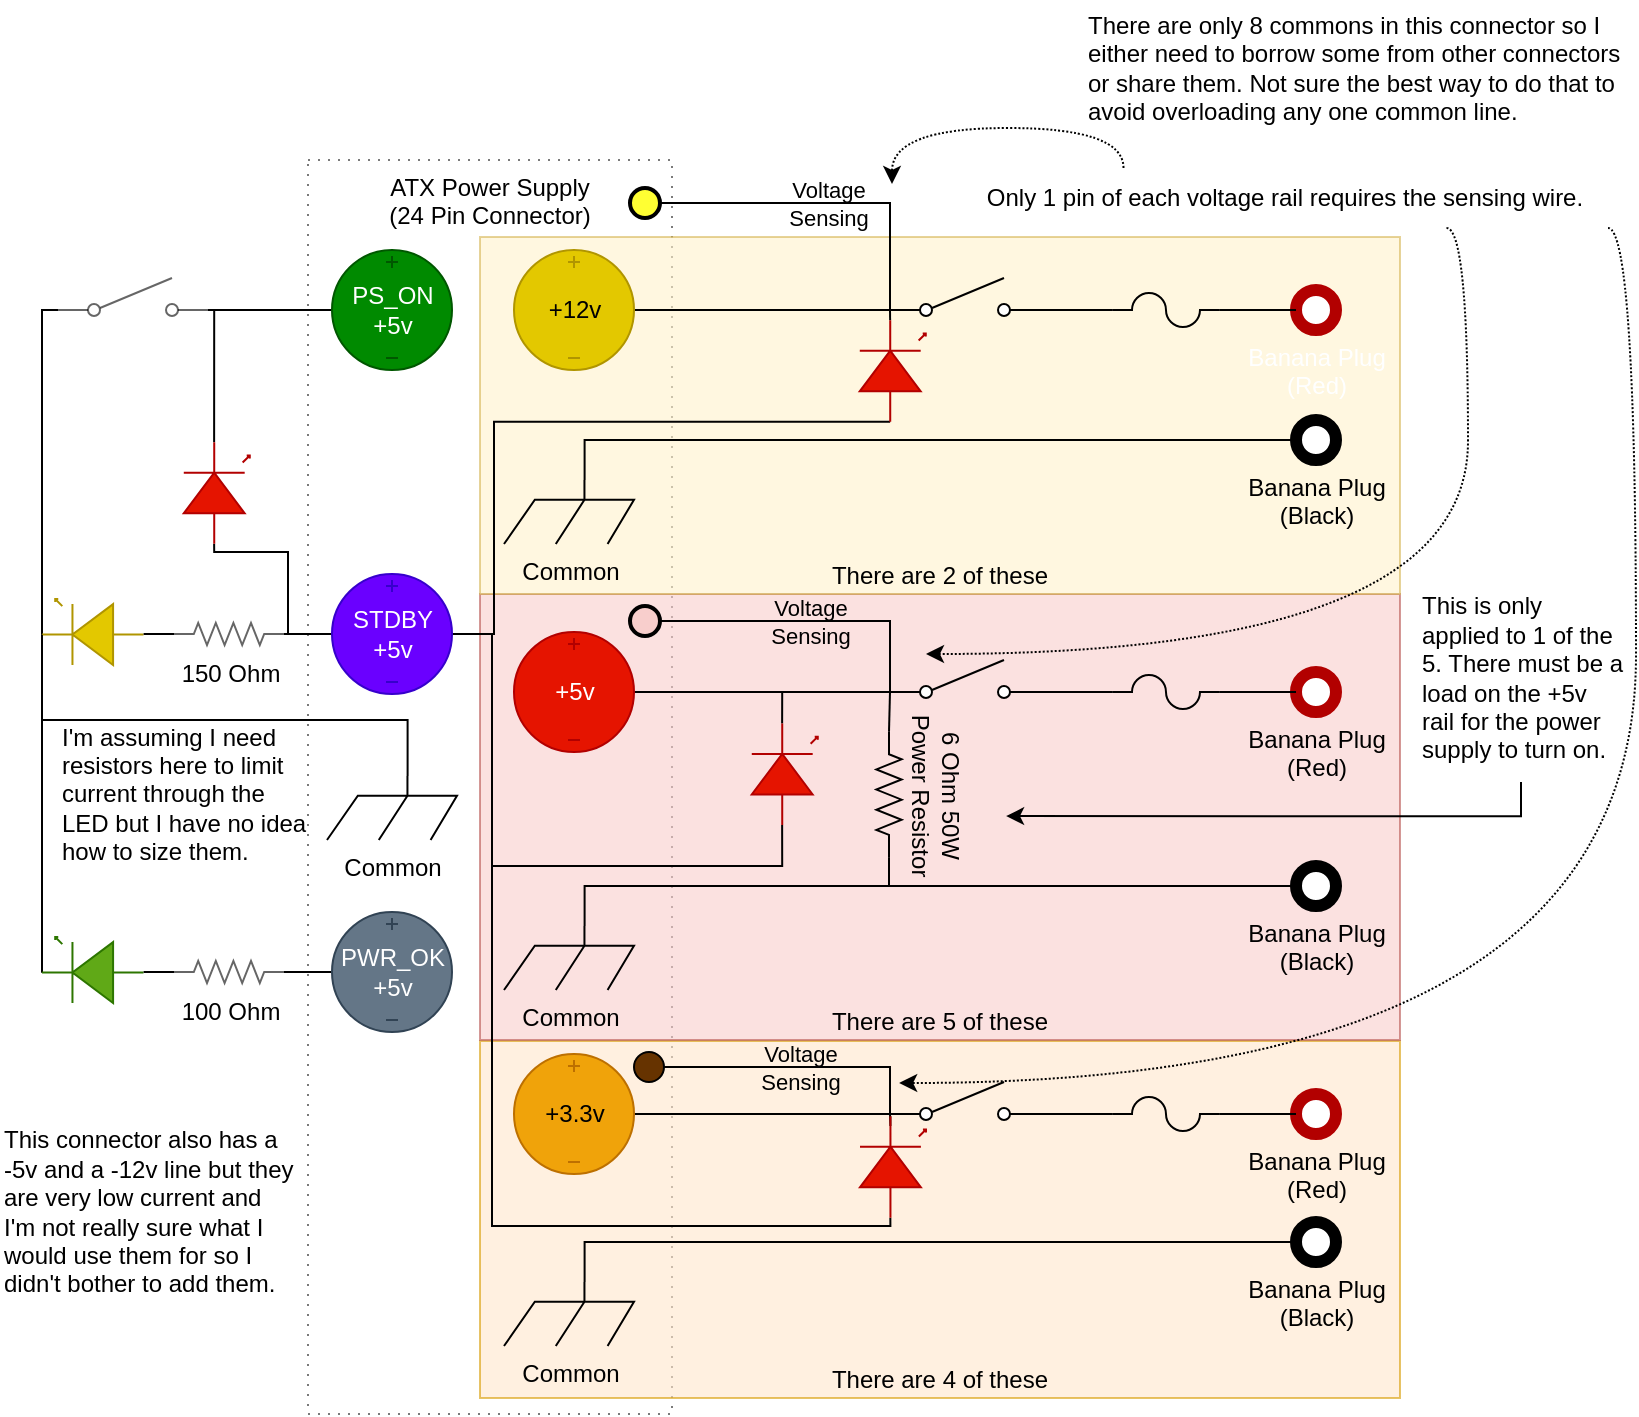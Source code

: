 <mxfile version="21.3.4" type="github" pages="2">
  <diagram id="V_NZQx3XgNNzlPygBvvb" name="24-Pin ATX Power Supply Connector">
    <mxGraphModel dx="1004" dy="541" grid="0" gridSize="10" guides="1" tooltips="1" connect="1" arrows="1" fold="1" page="1" pageScale="1" pageWidth="850" pageHeight="1100" math="0" shadow="0">
      <root>
        <mxCell id="0" />
        <mxCell id="1" parent="0" />
        <mxCell id="P7GR_X_JdeVPDQ13wfCv-3" value="ATX Power Supply&lt;br&gt;(24 Pin Connector)" style="rounded=0;whiteSpace=wrap;html=1;verticalAlign=top;strokeColor=#7A7A7A;dashed=1;dashPattern=1 4;" parent="1" vertex="1">
          <mxGeometry x="170" y="87" width="182" height="627" as="geometry" />
        </mxCell>
        <mxCell id="k66OsZlIIV2SWIVSaGHi-27" value="There are 4 of these" style="rounded=0;whiteSpace=wrap;html=1;opacity=60;fillColor=#ffe6cc;strokeColor=#d79b00;verticalAlign=bottom;" parent="1" vertex="1">
          <mxGeometry x="256" y="527.5" width="460" height="178.5" as="geometry" />
        </mxCell>
        <mxCell id="k66OsZlIIV2SWIVSaGHi-26" value="There are 5 of these" style="rounded=0;whiteSpace=wrap;html=1;opacity=60;fillColor=#f8cecc;strokeColor=#b85450;verticalAlign=bottom;" parent="1" vertex="1">
          <mxGeometry x="256" y="304" width="460" height="223" as="geometry" />
        </mxCell>
        <mxCell id="k66OsZlIIV2SWIVSaGHi-25" value="There are 2 of these" style="rounded=0;whiteSpace=wrap;html=1;fillColor=#fff2cc;strokeColor=#d6b656;opacity=60;verticalAlign=bottom;" parent="1" vertex="1">
          <mxGeometry x="256" y="125.5" width="460" height="178.5" as="geometry" />
        </mxCell>
        <mxCell id="P7GR_X_JdeVPDQ13wfCv-7" style="edgeStyle=orthogonalEdgeStyle;rounded=0;orthogonalLoop=1;jettySize=auto;html=1;entryX=0;entryY=0.84;entryDx=0;entryDy=0;entryPerimeter=0;endArrow=none;endFill=0;" parent="1" source="P7GR_X_JdeVPDQ13wfCv-14" target="P7GR_X_JdeVPDQ13wfCv-4" edge="1">
          <mxGeometry relative="1" as="geometry">
            <mxPoint x="333" y="161.989" as="sourcePoint" />
          </mxGeometry>
        </mxCell>
        <mxCell id="P7GR_X_JdeVPDQ13wfCv-13" style="edgeStyle=orthogonalEdgeStyle;rounded=0;orthogonalLoop=1;jettySize=auto;html=1;entryX=0;entryY=0.5;entryDx=0;entryDy=0;endArrow=none;endFill=0;exitX=0.62;exitY=0;exitDx=0;exitDy=0;exitPerimeter=0;" parent="1" source="P7GR_X_JdeVPDQ13wfCv-2" target="P7GR_X_JdeVPDQ13wfCv-12" edge="1">
          <mxGeometry relative="1" as="geometry" />
        </mxCell>
        <mxCell id="P7GR_X_JdeVPDQ13wfCv-2" value="Common" style="pointerEvents=1;verticalLabelPosition=bottom;shadow=0;dashed=0;align=center;html=1;verticalAlign=top;shape=mxgraph.electrical.miscellaneous.chassis;" parent="1" vertex="1">
          <mxGeometry x="268" y="247" width="65" height="32" as="geometry" />
        </mxCell>
        <mxCell id="P7GR_X_JdeVPDQ13wfCv-16" style="edgeStyle=orthogonalEdgeStyle;rounded=0;orthogonalLoop=1;jettySize=auto;html=1;exitX=1;exitY=0.84;exitDx=0;exitDy=0;exitPerimeter=0;entryX=0;entryY=0.5;entryDx=0;entryDy=0;entryPerimeter=0;endArrow=none;endFill=0;" parent="1" source="P7GR_X_JdeVPDQ13wfCv-4" target="P7GR_X_JdeVPDQ13wfCv-15" edge="1">
          <mxGeometry relative="1" as="geometry" />
        </mxCell>
        <mxCell id="P7GR_X_JdeVPDQ13wfCv-4" value="" style="pointerEvents=1;verticalLabelPosition=bottom;shadow=0;dashed=0;align=center;html=1;verticalAlign=top;shape=mxgraph.electrical.electro-mechanical.simple_switch;" parent="1" vertex="1">
          <mxGeometry x="461" y="146" width="75" height="19" as="geometry" />
        </mxCell>
        <mxCell id="P7GR_X_JdeVPDQ13wfCv-8" value="Banana Plug&lt;br&gt;(Red)" style="verticalLabelPosition=bottom;shadow=0;dashed=0;align=center;html=1;verticalAlign=top;strokeWidth=6;shape=ellipse;perimeter=ellipsePerimeter;fillColor=#FFFFFF;fontColor=#ffffff;strokeColor=#B20000;" parent="1" vertex="1">
          <mxGeometry x="664" y="152" width="20" height="20" as="geometry" />
        </mxCell>
        <mxCell id="P7GR_X_JdeVPDQ13wfCv-12" value="Banana Plug&lt;br&gt;(Black)" style="verticalLabelPosition=bottom;shadow=0;dashed=0;align=center;html=1;verticalAlign=top;strokeWidth=6;shape=ellipse;perimeter=ellipsePerimeter;" parent="1" vertex="1">
          <mxGeometry x="664" y="217" width="20" height="20" as="geometry" />
        </mxCell>
        <mxCell id="P7GR_X_JdeVPDQ13wfCv-14" value="+12v" style="pointerEvents=1;verticalLabelPosition=middle;shadow=0;dashed=0;align=center;html=1;verticalAlign=middle;shape=mxgraph.electrical.signal_sources.source;aspect=fixed;points=[[0.5,0,0],[1,0.5,0],[0.5,1,0],[0,0.5,0]];elSignalType=dc3;labelPosition=center;fillColor=#e3c800;fontColor=#000000;strokeColor=#B09500;" parent="1" vertex="1">
          <mxGeometry x="273" y="132" width="60" height="60" as="geometry" />
        </mxCell>
        <mxCell id="P7GR_X_JdeVPDQ13wfCv-17" style="edgeStyle=orthogonalEdgeStyle;rounded=0;orthogonalLoop=1;jettySize=auto;html=1;exitX=1;exitY=0.5;exitDx=0;exitDy=0;exitPerimeter=0;entryX=0;entryY=0.5;entryDx=0;entryDy=0;endArrow=none;endFill=0;" parent="1" source="P7GR_X_JdeVPDQ13wfCv-15" target="P7GR_X_JdeVPDQ13wfCv-8" edge="1">
          <mxGeometry relative="1" as="geometry" />
        </mxCell>
        <mxCell id="P7GR_X_JdeVPDQ13wfCv-15" value="" style="pointerEvents=1;verticalLabelPosition=bottom;shadow=0;dashed=0;align=center;html=1;verticalAlign=top;shape=mxgraph.electrical.miscellaneous.fuse_4;" parent="1" vertex="1">
          <mxGeometry x="572.43" y="153.5" width="53.13" height="17" as="geometry" />
        </mxCell>
        <mxCell id="k66OsZlIIV2SWIVSaGHi-1" style="edgeStyle=orthogonalEdgeStyle;rounded=0;orthogonalLoop=1;jettySize=auto;html=1;entryX=0;entryY=0.84;entryDx=0;entryDy=0;entryPerimeter=0;endArrow=none;endFill=0;" parent="1" source="k66OsZlIIV2SWIVSaGHi-5" target="k66OsZlIIV2SWIVSaGHi-3" edge="1">
          <mxGeometry relative="1" as="geometry">
            <mxPoint x="333" y="352.989" as="sourcePoint" />
          </mxGeometry>
        </mxCell>
        <mxCell id="k66OsZlIIV2SWIVSaGHi-2" style="edgeStyle=orthogonalEdgeStyle;rounded=0;orthogonalLoop=1;jettySize=auto;html=1;exitX=1;exitY=0.84;exitDx=0;exitDy=0;exitPerimeter=0;entryX=0;entryY=0.5;entryDx=0;entryDy=0;entryPerimeter=0;endArrow=none;endFill=0;" parent="1" source="k66OsZlIIV2SWIVSaGHi-3" target="k66OsZlIIV2SWIVSaGHi-7" edge="1">
          <mxGeometry relative="1" as="geometry" />
        </mxCell>
        <mxCell id="k66OsZlIIV2SWIVSaGHi-22" style="edgeStyle=orthogonalEdgeStyle;rounded=0;orthogonalLoop=1;jettySize=auto;html=1;exitX=0;exitY=0.84;exitDx=0;exitDy=0;exitPerimeter=0;entryX=0;entryY=0.5;entryDx=0;entryDy=0;entryPerimeter=0;endArrow=none;endFill=0;" parent="1" source="k66OsZlIIV2SWIVSaGHi-3" target="k66OsZlIIV2SWIVSaGHi-21" edge="1">
          <mxGeometry relative="1" as="geometry" />
        </mxCell>
        <mxCell id="k66OsZlIIV2SWIVSaGHi-3" value="" style="pointerEvents=1;verticalLabelPosition=bottom;shadow=0;dashed=0;align=center;html=1;verticalAlign=top;shape=mxgraph.electrical.electro-mechanical.simple_switch;" parent="1" vertex="1">
          <mxGeometry x="461" y="337" width="75" height="19" as="geometry" />
        </mxCell>
        <mxCell id="k66OsZlIIV2SWIVSaGHi-4" value="Banana Plug&lt;br&gt;(Red)" style="verticalLabelPosition=bottom;shadow=0;dashed=0;align=center;html=1;verticalAlign=top;strokeWidth=6;shape=ellipse;perimeter=ellipsePerimeter;fillColor=#FFFFFF;strokeColor=#B20000;" parent="1" vertex="1">
          <mxGeometry x="664" y="343" width="20" height="20" as="geometry" />
        </mxCell>
        <mxCell id="k66OsZlIIV2SWIVSaGHi-5" value="+5v" style="pointerEvents=1;verticalLabelPosition=middle;shadow=0;dashed=0;align=center;html=1;verticalAlign=middle;shape=mxgraph.electrical.signal_sources.source;aspect=fixed;points=[[0.5,0,0],[1,0.5,0],[0.5,1,0],[0,0.5,0]];elSignalType=dc3;labelPosition=center;fillColor=#e51400;fontColor=#ffffff;strokeColor=#B20000;" parent="1" vertex="1">
          <mxGeometry x="273" y="323" width="60" height="60" as="geometry" />
        </mxCell>
        <mxCell id="k66OsZlIIV2SWIVSaGHi-6" style="edgeStyle=orthogonalEdgeStyle;rounded=0;orthogonalLoop=1;jettySize=auto;html=1;exitX=1;exitY=0.5;exitDx=0;exitDy=0;exitPerimeter=0;entryX=0;entryY=0.5;entryDx=0;entryDy=0;endArrow=none;endFill=0;" parent="1" source="k66OsZlIIV2SWIVSaGHi-7" target="k66OsZlIIV2SWIVSaGHi-4" edge="1">
          <mxGeometry relative="1" as="geometry" />
        </mxCell>
        <mxCell id="k66OsZlIIV2SWIVSaGHi-7" value="" style="pointerEvents=1;verticalLabelPosition=bottom;shadow=0;dashed=0;align=center;html=1;verticalAlign=top;shape=mxgraph.electrical.miscellaneous.fuse_4;" parent="1" vertex="1">
          <mxGeometry x="572.43" y="344.5" width="53.13" height="17" as="geometry" />
        </mxCell>
        <mxCell id="k66OsZlIIV2SWIVSaGHi-23" style="edgeStyle=orthogonalEdgeStyle;rounded=0;orthogonalLoop=1;jettySize=auto;html=1;exitX=0.62;exitY=0;exitDx=0;exitDy=0;exitPerimeter=0;entryX=1;entryY=0.5;entryDx=0;entryDy=0;entryPerimeter=0;endArrow=none;endFill=0;" parent="1" source="k66OsZlIIV2SWIVSaGHi-9" target="k66OsZlIIV2SWIVSaGHi-21" edge="1">
          <mxGeometry relative="1" as="geometry">
            <Array as="points">
              <mxPoint x="308" y="450" />
              <mxPoint x="461" y="450" />
            </Array>
          </mxGeometry>
        </mxCell>
        <mxCell id="k66OsZlIIV2SWIVSaGHi-9" value="Common" style="pointerEvents=1;verticalLabelPosition=bottom;shadow=0;dashed=0;align=center;html=1;verticalAlign=top;shape=mxgraph.electrical.miscellaneous.chassis;" parent="1" vertex="1">
          <mxGeometry x="268" y="470" width="65" height="32" as="geometry" />
        </mxCell>
        <mxCell id="k66OsZlIIV2SWIVSaGHi-10" value="Banana Plug&lt;br&gt;(Black)" style="verticalLabelPosition=bottom;shadow=0;dashed=0;align=center;html=1;verticalAlign=top;strokeWidth=6;shape=ellipse;perimeter=ellipsePerimeter;" parent="1" vertex="1">
          <mxGeometry x="664" y="440" width="20" height="20" as="geometry" />
        </mxCell>
        <mxCell id="k66OsZlIIV2SWIVSaGHi-11" style="edgeStyle=orthogonalEdgeStyle;rounded=0;orthogonalLoop=1;jettySize=auto;html=1;entryX=0;entryY=0.84;entryDx=0;entryDy=0;entryPerimeter=0;endArrow=none;endFill=0;" parent="1" source="k66OsZlIIV2SWIVSaGHi-15" target="k66OsZlIIV2SWIVSaGHi-13" edge="1">
          <mxGeometry relative="1" as="geometry">
            <mxPoint x="333" y="563.989" as="sourcePoint" />
          </mxGeometry>
        </mxCell>
        <mxCell id="k66OsZlIIV2SWIVSaGHi-12" style="edgeStyle=orthogonalEdgeStyle;rounded=0;orthogonalLoop=1;jettySize=auto;html=1;exitX=1;exitY=0.84;exitDx=0;exitDy=0;exitPerimeter=0;entryX=0;entryY=0.5;entryDx=0;entryDy=0;entryPerimeter=0;endArrow=none;endFill=0;" parent="1" source="k66OsZlIIV2SWIVSaGHi-13" target="k66OsZlIIV2SWIVSaGHi-17" edge="1">
          <mxGeometry relative="1" as="geometry" />
        </mxCell>
        <mxCell id="k66OsZlIIV2SWIVSaGHi-13" value="" style="pointerEvents=1;verticalLabelPosition=bottom;shadow=0;dashed=0;align=center;html=1;verticalAlign=top;shape=mxgraph.electrical.electro-mechanical.simple_switch;" parent="1" vertex="1">
          <mxGeometry x="461" y="548" width="75" height="19" as="geometry" />
        </mxCell>
        <mxCell id="k66OsZlIIV2SWIVSaGHi-14" value="Banana Plug&lt;br&gt;(Red)" style="verticalLabelPosition=bottom;shadow=0;dashed=0;align=center;html=1;verticalAlign=top;strokeWidth=6;shape=ellipse;perimeter=ellipsePerimeter;fillColor=#FFFFFF;strokeColor=#B20000;" parent="1" vertex="1">
          <mxGeometry x="664" y="554" width="20" height="20" as="geometry" />
        </mxCell>
        <mxCell id="k66OsZlIIV2SWIVSaGHi-15" value="+3.3v" style="pointerEvents=1;verticalLabelPosition=middle;shadow=0;dashed=0;align=center;html=1;verticalAlign=middle;shape=mxgraph.electrical.signal_sources.source;aspect=fixed;points=[[0.5,0,0],[1,0.5,0],[0.5,1,0],[0,0.5,0]];elSignalType=dc3;labelPosition=center;fillColor=#f0a30a;fontColor=#000000;strokeColor=#BD7000;" parent="1" vertex="1">
          <mxGeometry x="273" y="534" width="60" height="60" as="geometry" />
        </mxCell>
        <mxCell id="k66OsZlIIV2SWIVSaGHi-16" style="edgeStyle=orthogonalEdgeStyle;rounded=0;orthogonalLoop=1;jettySize=auto;html=1;exitX=1;exitY=0.5;exitDx=0;exitDy=0;exitPerimeter=0;entryX=0;entryY=0.5;entryDx=0;entryDy=0;endArrow=none;endFill=0;" parent="1" source="k66OsZlIIV2SWIVSaGHi-17" target="k66OsZlIIV2SWIVSaGHi-14" edge="1">
          <mxGeometry relative="1" as="geometry" />
        </mxCell>
        <mxCell id="k66OsZlIIV2SWIVSaGHi-17" value="" style="pointerEvents=1;verticalLabelPosition=bottom;shadow=0;dashed=0;align=center;html=1;verticalAlign=top;shape=mxgraph.electrical.miscellaneous.fuse_4;" parent="1" vertex="1">
          <mxGeometry x="572.43" y="555.5" width="53.13" height="17" as="geometry" />
        </mxCell>
        <mxCell id="k66OsZlIIV2SWIVSaGHi-18" style="edgeStyle=orthogonalEdgeStyle;rounded=0;orthogonalLoop=1;jettySize=auto;html=1;entryX=0;entryY=0.5;entryDx=0;entryDy=0;endArrow=none;endFill=0;exitX=0.62;exitY=0;exitDx=0;exitDy=0;exitPerimeter=0;" parent="1" source="k66OsZlIIV2SWIVSaGHi-19" target="k66OsZlIIV2SWIVSaGHi-20" edge="1">
          <mxGeometry relative="1" as="geometry" />
        </mxCell>
        <mxCell id="k66OsZlIIV2SWIVSaGHi-19" value="Common" style="pointerEvents=1;verticalLabelPosition=bottom;shadow=0;dashed=0;align=center;html=1;verticalAlign=top;shape=mxgraph.electrical.miscellaneous.chassis;" parent="1" vertex="1">
          <mxGeometry x="268" y="648" width="65" height="32" as="geometry" />
        </mxCell>
        <mxCell id="k66OsZlIIV2SWIVSaGHi-20" value="Banana Plug&lt;br&gt;(Black)" style="verticalLabelPosition=bottom;shadow=0;dashed=0;align=center;html=1;verticalAlign=top;strokeWidth=6;shape=ellipse;perimeter=ellipsePerimeter;" parent="1" vertex="1">
          <mxGeometry x="664" y="618" width="20" height="20" as="geometry" />
        </mxCell>
        <mxCell id="k66OsZlIIV2SWIVSaGHi-24" style="edgeStyle=orthogonalEdgeStyle;rounded=0;orthogonalLoop=1;jettySize=auto;html=1;exitX=1;exitY=0.5;exitDx=0;exitDy=0;exitPerimeter=0;entryX=0;entryY=0.5;entryDx=0;entryDy=0;endArrow=none;endFill=0;" parent="1" source="k66OsZlIIV2SWIVSaGHi-21" target="k66OsZlIIV2SWIVSaGHi-10" edge="1">
          <mxGeometry relative="1" as="geometry">
            <Array as="points">
              <mxPoint x="461" y="450" />
            </Array>
          </mxGeometry>
        </mxCell>
        <mxCell id="k66OsZlIIV2SWIVSaGHi-21" value="6 Ohm 50W&lt;br&gt;Power Resistor" style="pointerEvents=1;verticalLabelPosition=top;shadow=0;dashed=0;align=center;html=1;verticalAlign=bottom;shape=mxgraph.electrical.resistors.resistor_2;rotation=90;horizontal=1;labelPosition=center;" parent="1" vertex="1">
          <mxGeometry x="429" y="398" width="63" height="12.6" as="geometry" />
        </mxCell>
        <mxCell id="k66OsZlIIV2SWIVSaGHi-31" style="edgeStyle=orthogonalEdgeStyle;rounded=0;orthogonalLoop=1;jettySize=auto;html=1;entryX=1;entryY=0.84;entryDx=0;entryDy=0;entryPerimeter=0;endArrow=none;endFill=0;" parent="1" source="k66OsZlIIV2SWIVSaGHi-28" target="k66OsZlIIV2SWIVSaGHi-30" edge="1">
          <mxGeometry relative="1" as="geometry" />
        </mxCell>
        <mxCell id="k66OsZlIIV2SWIVSaGHi-28" value="PS_ON&lt;br&gt;+5v" style="pointerEvents=1;verticalLabelPosition=middle;shadow=0;dashed=0;align=center;html=1;verticalAlign=middle;shape=mxgraph.electrical.signal_sources.source;aspect=fixed;points=[[0.5,0,0],[1,0.5,0],[0.5,1,0],[0,0.5,0]];elSignalType=dc3;fillColor=#008a00;strokeColor=#005700;labelPosition=center;fontColor=#ffffff;" parent="1" vertex="1">
          <mxGeometry x="182" y="132" width="60" height="60" as="geometry" />
        </mxCell>
        <mxCell id="k66OsZlIIV2SWIVSaGHi-32" style="edgeStyle=orthogonalEdgeStyle;rounded=0;orthogonalLoop=1;jettySize=auto;html=1;exitX=0;exitY=0.84;exitDx=0;exitDy=0;exitPerimeter=0;entryX=1;entryY=0.54;entryDx=0;entryDy=0;entryPerimeter=0;endArrow=none;endFill=0;" parent="1" source="k66OsZlIIV2SWIVSaGHi-30" target="k66OsZlIIV2SWIVSaGHi-33" edge="1">
          <mxGeometry relative="1" as="geometry">
            <Array as="points">
              <mxPoint x="37" y="162" />
            </Array>
            <mxPoint x="219.8" y="221" as="targetPoint" />
          </mxGeometry>
        </mxCell>
        <mxCell id="k66OsZlIIV2SWIVSaGHi-30" value="" style="pointerEvents=1;verticalLabelPosition=bottom;shadow=0;dashed=0;align=center;html=1;verticalAlign=top;shape=mxgraph.electrical.electro-mechanical.simple_switch;opacity=60;" parent="1" vertex="1">
          <mxGeometry x="45" y="146" width="75" height="19" as="geometry" />
        </mxCell>
        <mxCell id="k66OsZlIIV2SWIVSaGHi-39" style="edgeStyle=orthogonalEdgeStyle;rounded=0;orthogonalLoop=1;jettySize=auto;html=1;exitX=1;exitY=0.54;exitDx=0;exitDy=0;exitPerimeter=0;entryX=0.62;entryY=0;entryDx=0;entryDy=0;entryPerimeter=0;endArrow=none;endFill=0;" parent="1" source="k66OsZlIIV2SWIVSaGHi-33" target="k66OsZlIIV2SWIVSaGHi-38" edge="1">
          <mxGeometry relative="1" as="geometry">
            <Array as="points">
              <mxPoint x="37" y="367" />
              <mxPoint x="220" y="367" />
            </Array>
          </mxGeometry>
        </mxCell>
        <mxCell id="k66OsZlIIV2SWIVSaGHi-33" value="" style="verticalLabelPosition=bottom;shadow=0;dashed=0;align=center;html=1;verticalAlign=top;shape=mxgraph.electrical.opto_electronics.led_1;pointerEvents=1;rotation=-180;flipV=1;fillColor=#e3c800;strokeColor=#B09500;fontColor=#000000;" parent="1" vertex="1">
          <mxGeometry x="37" y="306.5" width="50.77" height="33" as="geometry" />
        </mxCell>
        <mxCell id="k66OsZlIIV2SWIVSaGHi-36" style="edgeStyle=orthogonalEdgeStyle;rounded=0;orthogonalLoop=1;jettySize=auto;html=1;exitX=0;exitY=0.5;exitDx=0;exitDy=0;exitPerimeter=0;entryX=1;entryY=0.5;entryDx=0;entryDy=0;entryPerimeter=0;endArrow=none;endFill=0;" parent="1" source="k66OsZlIIV2SWIVSaGHi-34" target="k66OsZlIIV2SWIVSaGHi-35" edge="1">
          <mxGeometry relative="1" as="geometry" />
        </mxCell>
        <mxCell id="xxAhmFqmx9prWncgd_RI-1" style="edgeStyle=orthogonalEdgeStyle;rounded=0;orthogonalLoop=1;jettySize=auto;html=1;exitX=0;exitY=0.5;exitDx=0;exitDy=0;exitPerimeter=0;entryX=0;entryY=0.54;entryDx=0;entryDy=0;entryPerimeter=0;jumpStyle=arc;endArrow=none;endFill=0;" edge="1" parent="1" source="k66OsZlIIV2SWIVSaGHi-34" target="xxAhmFqmx9prWncgd_RI-2">
          <mxGeometry relative="1" as="geometry">
            <Array as="points">
              <mxPoint x="160" y="324" />
              <mxPoint x="160" y="283" />
            </Array>
          </mxGeometry>
        </mxCell>
        <mxCell id="xxAhmFqmx9prWncgd_RI-6" style="edgeStyle=orthogonalEdgeStyle;rounded=0;orthogonalLoop=1;jettySize=auto;html=1;exitX=1;exitY=0.5;exitDx=0;exitDy=0;exitPerimeter=0;entryX=0;entryY=0.54;entryDx=0;entryDy=0;entryPerimeter=0;endArrow=none;endFill=0;jumpStyle=arc;" edge="1" parent="1" source="k66OsZlIIV2SWIVSaGHi-34" target="xxAhmFqmx9prWncgd_RI-5">
          <mxGeometry relative="1" as="geometry">
            <Array as="points">
              <mxPoint x="263" y="324" />
              <mxPoint x="263" y="218" />
            </Array>
          </mxGeometry>
        </mxCell>
        <mxCell id="xxAhmFqmx9prWncgd_RI-9" style="edgeStyle=orthogonalEdgeStyle;rounded=0;orthogonalLoop=1;jettySize=auto;html=1;exitX=1;exitY=0.5;exitDx=0;exitDy=0;exitPerimeter=0;entryX=0;entryY=0.54;entryDx=0;entryDy=0;entryPerimeter=0;endArrow=none;endFill=0;" edge="1" parent="1" source="k66OsZlIIV2SWIVSaGHi-34" target="xxAhmFqmx9prWncgd_RI-8">
          <mxGeometry relative="1" as="geometry">
            <Array as="points">
              <mxPoint x="262" y="324" />
              <mxPoint x="262" y="440" />
              <mxPoint x="407" y="440" />
            </Array>
          </mxGeometry>
        </mxCell>
        <mxCell id="xxAhmFqmx9prWncgd_RI-12" style="edgeStyle=orthogonalEdgeStyle;rounded=0;orthogonalLoop=1;jettySize=auto;html=1;exitX=1;exitY=0.5;exitDx=0;exitDy=0;exitPerimeter=0;entryX=0;entryY=0.54;entryDx=0;entryDy=0;entryPerimeter=0;endArrow=none;endFill=0;" edge="1" parent="1" source="k66OsZlIIV2SWIVSaGHi-34" target="xxAhmFqmx9prWncgd_RI-11">
          <mxGeometry relative="1" as="geometry">
            <Array as="points">
              <mxPoint x="262" y="324" />
              <mxPoint x="262" y="620" />
            </Array>
          </mxGeometry>
        </mxCell>
        <mxCell id="k66OsZlIIV2SWIVSaGHi-34" value="STDBY&lt;br&gt;+5v" style="pointerEvents=1;verticalLabelPosition=middle;shadow=0;dashed=0;align=center;html=1;verticalAlign=middle;shape=mxgraph.electrical.signal_sources.source;aspect=fixed;points=[[0.5,0,0],[1,0.5,0],[0.5,1,0],[0,0.5,0]];elSignalType=dc3;fillColor=#6a00ff;strokeColor=#3700CC;labelPosition=center;fontColor=#ffffff;" parent="1" vertex="1">
          <mxGeometry x="182" y="294" width="60" height="60" as="geometry" />
        </mxCell>
        <mxCell id="k66OsZlIIV2SWIVSaGHi-37" style="edgeStyle=orthogonalEdgeStyle;rounded=0;orthogonalLoop=1;jettySize=auto;html=1;exitX=0;exitY=0.5;exitDx=0;exitDy=0;exitPerimeter=0;entryX=0;entryY=0.54;entryDx=0;entryDy=0;entryPerimeter=0;endArrow=none;endFill=0;" parent="1" source="k66OsZlIIV2SWIVSaGHi-35" target="k66OsZlIIV2SWIVSaGHi-33" edge="1">
          <mxGeometry relative="1" as="geometry" />
        </mxCell>
        <mxCell id="k66OsZlIIV2SWIVSaGHi-35" value="150 Ohm" style="pointerEvents=1;verticalLabelPosition=bottom;shadow=0;dashed=0;align=center;html=1;verticalAlign=top;shape=mxgraph.electrical.resistors.resistor_2;opacity=60;" parent="1" vertex="1">
          <mxGeometry x="103" y="318.5" width="55" height="11" as="geometry" />
        </mxCell>
        <mxCell id="k66OsZlIIV2SWIVSaGHi-38" value="Common" style="pointerEvents=1;verticalLabelPosition=bottom;shadow=0;dashed=0;align=center;html=1;verticalAlign=top;shape=mxgraph.electrical.miscellaneous.chassis;" parent="1" vertex="1">
          <mxGeometry x="179.5" y="395" width="65" height="32" as="geometry" />
        </mxCell>
        <mxCell id="xxAhmFqmx9prWncgd_RI-14" style="edgeStyle=orthogonalEdgeStyle;rounded=0;orthogonalLoop=1;jettySize=auto;html=1;exitX=1;exitY=0.54;exitDx=0;exitDy=0;exitPerimeter=0;entryX=1;entryY=0.54;entryDx=0;entryDy=0;entryPerimeter=0;endArrow=none;endFill=0;" edge="1" parent="1" source="k66OsZlIIV2SWIVSaGHi-42" target="k66OsZlIIV2SWIVSaGHi-33">
          <mxGeometry relative="1" as="geometry">
            <Array as="points">
              <mxPoint x="37" y="409" />
              <mxPoint x="37" y="409" />
            </Array>
          </mxGeometry>
        </mxCell>
        <mxCell id="k66OsZlIIV2SWIVSaGHi-42" value="" style="verticalLabelPosition=bottom;shadow=0;dashed=0;align=center;html=1;verticalAlign=top;shape=mxgraph.electrical.opto_electronics.led_1;pointerEvents=1;rotation=-180;flipV=1;fillColor=#60a917;strokeColor=#2D7600;fontColor=#ffffff;" parent="1" vertex="1">
          <mxGeometry x="37" y="475.5" width="50.77" height="33" as="geometry" />
        </mxCell>
        <mxCell id="k66OsZlIIV2SWIVSaGHi-43" style="edgeStyle=orthogonalEdgeStyle;rounded=0;orthogonalLoop=1;jettySize=auto;html=1;exitX=0;exitY=0.5;exitDx=0;exitDy=0;exitPerimeter=0;entryX=1;entryY=0.5;entryDx=0;entryDy=0;entryPerimeter=0;endArrow=none;endFill=0;" parent="1" source="k66OsZlIIV2SWIVSaGHi-44" target="k66OsZlIIV2SWIVSaGHi-46" edge="1">
          <mxGeometry relative="1" as="geometry" />
        </mxCell>
        <mxCell id="k66OsZlIIV2SWIVSaGHi-44" value="PWR_OK&lt;br&gt;+5v" style="pointerEvents=1;verticalLabelPosition=middle;shadow=0;dashed=0;align=center;html=1;verticalAlign=middle;shape=mxgraph.electrical.signal_sources.source;aspect=fixed;points=[[0.5,0,0],[1,0.5,0],[0.5,1,0],[0,0.5,0]];elSignalType=dc3;fillColor=#647687;strokeColor=#314354;labelPosition=center;fontColor=#ffffff;" parent="1" vertex="1">
          <mxGeometry x="182" y="463" width="60" height="60" as="geometry" />
        </mxCell>
        <mxCell id="k66OsZlIIV2SWIVSaGHi-45" style="edgeStyle=orthogonalEdgeStyle;rounded=0;orthogonalLoop=1;jettySize=auto;html=1;exitX=0;exitY=0.5;exitDx=0;exitDy=0;exitPerimeter=0;entryX=0;entryY=0.54;entryDx=0;entryDy=0;entryPerimeter=0;endArrow=none;endFill=0;" parent="1" source="k66OsZlIIV2SWIVSaGHi-46" target="k66OsZlIIV2SWIVSaGHi-42" edge="1">
          <mxGeometry relative="1" as="geometry" />
        </mxCell>
        <mxCell id="k66OsZlIIV2SWIVSaGHi-46" value="100 Ohm" style="pointerEvents=1;verticalLabelPosition=bottom;shadow=0;dashed=0;align=center;html=1;verticalAlign=top;shape=mxgraph.electrical.resistors.resistor_2;opacity=60;" parent="1" vertex="1">
          <mxGeometry x="103" y="487.5" width="55" height="11" as="geometry" />
        </mxCell>
        <mxCell id="k66OsZlIIV2SWIVSaGHi-49" style="edgeStyle=orthogonalEdgeStyle;rounded=0;orthogonalLoop=1;jettySize=auto;html=1;exitX=0.5;exitY=1;exitDx=0;exitDy=0;endArrow=classic;endFill=1;entryX=0.465;entryY=0.498;entryDx=0;entryDy=0;entryPerimeter=0;" parent="1" source="k66OsZlIIV2SWIVSaGHi-48" edge="1">
          <mxGeometry relative="1" as="geometry">
            <mxPoint x="737" y="406.5" as="sourcePoint" />
            <mxPoint x="519.05" y="415.054" as="targetPoint" />
            <Array as="points">
              <mxPoint x="777" y="415" />
            </Array>
          </mxGeometry>
        </mxCell>
        <mxCell id="k66OsZlIIV2SWIVSaGHi-48" value="This is only applied to 1 of the 5. There must be a load on the +5v rail for the power supply to turn on." style="text;html=1;strokeColor=none;fillColor=none;align=left;verticalAlign=middle;whiteSpace=wrap;rounded=0;opacity=60;" parent="1" vertex="1">
          <mxGeometry x="725" y="293" width="103" height="105" as="geometry" />
        </mxCell>
        <mxCell id="k66OsZlIIV2SWIVSaGHi-50" value="This connector also has a -5v and a -12v line but they are very low current and I&#39;m not really sure what I would use them for so I didn&#39;t bother to add them." style="text;html=1;strokeColor=none;fillColor=none;align=left;verticalAlign=middle;whiteSpace=wrap;rounded=0;opacity=60;" parent="1" vertex="1">
          <mxGeometry x="16" y="564" width="147" height="98" as="geometry" />
        </mxCell>
        <mxCell id="k66OsZlIIV2SWIVSaGHi-51" value="I&#39;m assuming I need resistors here to limit current through the LED but I have no idea how to size them." style="text;html=1;strokeColor=none;fillColor=none;align=left;verticalAlign=middle;whiteSpace=wrap;rounded=0;opacity=60;" parent="1" vertex="1">
          <mxGeometry x="45" y="355.3" width="127" height="98" as="geometry" />
        </mxCell>
        <mxCell id="lN61dy48kzs8QAgw9jtx-1" value="There are only 8 commons in this connector so I either need to borrow some from other connectors or share them. Not sure the best way to do that to avoid overloading any one common line." style="text;html=1;strokeColor=none;fillColor=none;align=left;verticalAlign=middle;whiteSpace=wrap;rounded=0;opacity=60;" parent="1" vertex="1">
          <mxGeometry x="558" y="7" width="270" height="68" as="geometry" />
        </mxCell>
        <mxCell id="lN61dy48kzs8QAgw9jtx-3" value="Voltage&lt;br&gt;Sensing" style="edgeStyle=orthogonalEdgeStyle;rounded=0;orthogonalLoop=1;jettySize=auto;html=1;exitX=1;exitY=0.5;exitDx=0;exitDy=0;entryX=0;entryY=0.84;entryDx=0;entryDy=0;entryPerimeter=0;endArrow=none;endFill=0;labelBackgroundColor=none;" parent="1" source="lN61dy48kzs8QAgw9jtx-2" target="P7GR_X_JdeVPDQ13wfCv-4" edge="1">
          <mxGeometry relative="1" as="geometry">
            <Array as="points">
              <mxPoint x="461" y="109" />
            </Array>
          </mxGeometry>
        </mxCell>
        <mxCell id="lN61dy48kzs8QAgw9jtx-2" value="" style="verticalLabelPosition=bottom;shadow=0;dashed=0;align=center;html=1;verticalAlign=top;strokeWidth=2;shape=ellipse;perimeter=ellipsePerimeter;fillColor=#FFFF33;strokeColor=#000000;" parent="1" vertex="1">
          <mxGeometry x="331" y="101" width="15" height="15" as="geometry" />
        </mxCell>
        <mxCell id="lN61dy48kzs8QAgw9jtx-5" value="Voltage&lt;br&gt;Sensing" style="edgeStyle=orthogonalEdgeStyle;rounded=0;orthogonalLoop=1;jettySize=auto;html=1;exitX=1;exitY=0.5;exitDx=0;exitDy=0;entryX=0;entryY=0.84;entryDx=0;entryDy=0;entryPerimeter=0;endArrow=none;endFill=0;labelBackgroundColor=none;" parent="1" source="lN61dy48kzs8QAgw9jtx-4" target="k66OsZlIIV2SWIVSaGHi-3" edge="1">
          <mxGeometry relative="1" as="geometry">
            <Array as="points">
              <mxPoint x="461" y="318" />
            </Array>
          </mxGeometry>
        </mxCell>
        <mxCell id="lN61dy48kzs8QAgw9jtx-4" value="" style="verticalLabelPosition=bottom;shadow=0;dashed=0;align=center;html=1;verticalAlign=top;strokeWidth=2;shape=ellipse;perimeter=ellipsePerimeter;fillColor=#F8CECC;" parent="1" vertex="1">
          <mxGeometry x="331" y="310" width="15" height="15" as="geometry" />
        </mxCell>
        <mxCell id="lN61dy48kzs8QAgw9jtx-7" value="Voltage&lt;br&gt;Sensing" style="edgeStyle=orthogonalEdgeStyle;rounded=0;orthogonalLoop=1;jettySize=auto;html=1;exitX=1;exitY=0.5;exitDx=0;exitDy=0;entryX=0;entryY=0.84;entryDx=0;entryDy=0;entryPerimeter=0;labelBackgroundColor=none;endArrow=none;endFill=0;" parent="1" source="lN61dy48kzs8QAgw9jtx-6" target="k66OsZlIIV2SWIVSaGHi-13" edge="1">
          <mxGeometry relative="1" as="geometry">
            <Array as="points">
              <mxPoint x="461" y="541" />
            </Array>
          </mxGeometry>
        </mxCell>
        <mxCell id="lN61dy48kzs8QAgw9jtx-6" value="" style="verticalLabelPosition=bottom;shadow=0;dashed=0;align=center;html=1;verticalAlign=top;strokeWidth=1;shape=ellipse;perimeter=ellipsePerimeter;fillColor=#663300;" parent="1" vertex="1">
          <mxGeometry x="333" y="533" width="15" height="15" as="geometry" />
        </mxCell>
        <mxCell id="lN61dy48kzs8QAgw9jtx-9" style="edgeStyle=orthogonalEdgeStyle;curved=1;rounded=0;orthogonalLoop=1;jettySize=auto;html=1;exitX=0.75;exitY=1;exitDx=0;exitDy=0;labelBackgroundColor=none;endArrow=classic;endFill=1;dashed=1;dashPattern=1 1;" parent="1" source="lN61dy48kzs8QAgw9jtx-8" edge="1">
          <mxGeometry relative="1" as="geometry">
            <mxPoint x="479" y="334" as="targetPoint" />
            <Array as="points">
              <mxPoint x="750" y="121" />
              <mxPoint x="750" y="334" />
            </Array>
          </mxGeometry>
        </mxCell>
        <mxCell id="lN61dy48kzs8QAgw9jtx-10" style="edgeStyle=orthogonalEdgeStyle;curved=1;rounded=0;orthogonalLoop=1;jettySize=auto;html=1;exitX=1;exitY=1;exitDx=0;exitDy=0;labelBackgroundColor=none;endArrow=classic;endFill=1;dashed=1;dashPattern=1 1;entryX=0.061;entryY=0.026;entryDx=0;entryDy=0;entryPerimeter=0;" parent="1" source="lN61dy48kzs8QAgw9jtx-8" edge="1" target="k66OsZlIIV2SWIVSaGHi-13">
          <mxGeometry relative="1" as="geometry">
            <mxPoint x="465" y="608" as="targetPoint" />
            <Array as="points">
              <mxPoint x="834" y="121" />
              <mxPoint x="834" y="549" />
            </Array>
          </mxGeometry>
        </mxCell>
        <mxCell id="lN61dy48kzs8QAgw9jtx-11" style="edgeStyle=orthogonalEdgeStyle;curved=1;rounded=0;orthogonalLoop=1;jettySize=auto;html=1;exitX=0.25;exitY=0;exitDx=0;exitDy=0;labelBackgroundColor=none;endArrow=classic;endFill=1;dashed=1;dashPattern=1 1;" parent="1" source="lN61dy48kzs8QAgw9jtx-8" edge="1">
          <mxGeometry relative="1" as="geometry">
            <mxPoint x="462" y="99" as="targetPoint" />
            <Array as="points">
              <mxPoint x="578" y="71" />
              <mxPoint x="462" y="71" />
            </Array>
          </mxGeometry>
        </mxCell>
        <mxCell id="lN61dy48kzs8QAgw9jtx-8" value="Only 1 pin of each voltage rail requires the sensing wire." style="text;html=1;strokeColor=none;fillColor=none;align=center;verticalAlign=middle;whiteSpace=wrap;rounded=0;" parent="1" vertex="1">
          <mxGeometry x="497" y="91" width="323" height="30" as="geometry" />
        </mxCell>
        <mxCell id="xxAhmFqmx9prWncgd_RI-4" style="edgeStyle=orthogonalEdgeStyle;rounded=0;orthogonalLoop=1;jettySize=auto;html=1;exitX=1;exitY=0.54;exitDx=0;exitDy=0;exitPerimeter=0;entryX=1;entryY=0.84;entryDx=0;entryDy=0;entryPerimeter=0;endArrow=none;endFill=0;jumpStyle=arc;" edge="1" parent="1" source="xxAhmFqmx9prWncgd_RI-2" target="k66OsZlIIV2SWIVSaGHi-30">
          <mxGeometry relative="1" as="geometry">
            <Array as="points">
              <mxPoint x="123" y="162" />
            </Array>
          </mxGeometry>
        </mxCell>
        <mxCell id="xxAhmFqmx9prWncgd_RI-2" value="" style="verticalLabelPosition=bottom;shadow=0;dashed=0;align=center;html=1;verticalAlign=top;shape=mxgraph.electrical.opto_electronics.led_1;pointerEvents=1;rotation=-90;flipV=1;fillColor=#e51400;strokeColor=#B20000;fontColor=#ffffff;" vertex="1" parent="1">
          <mxGeometry x="99" y="237" width="50.77" height="33" as="geometry" />
        </mxCell>
        <mxCell id="xxAhmFqmx9prWncgd_RI-7" style="edgeStyle=orthogonalEdgeStyle;rounded=0;orthogonalLoop=1;jettySize=auto;html=1;exitX=1;exitY=0.54;exitDx=0;exitDy=0;exitPerimeter=0;entryX=0;entryY=0.84;entryDx=0;entryDy=0;entryPerimeter=0;endArrow=none;endFill=0;" edge="1" parent="1" source="xxAhmFqmx9prWncgd_RI-5" target="P7GR_X_JdeVPDQ13wfCv-4">
          <mxGeometry relative="1" as="geometry">
            <mxPoint x="461.065" y="169.115" as="sourcePoint" />
            <Array as="points">
              <mxPoint x="461" y="168" />
            </Array>
          </mxGeometry>
        </mxCell>
        <mxCell id="xxAhmFqmx9prWncgd_RI-5" value="" style="verticalLabelPosition=bottom;shadow=0;dashed=0;align=center;html=1;verticalAlign=top;shape=mxgraph.electrical.opto_electronics.led_1;pointerEvents=1;rotation=-90;flipV=1;fillColor=#e51400;strokeColor=#B20000;fontColor=#ffffff;" vertex="1" parent="1">
          <mxGeometry x="437" y="176" width="50.77" height="33" as="geometry" />
        </mxCell>
        <mxCell id="xxAhmFqmx9prWncgd_RI-10" style="edgeStyle=orthogonalEdgeStyle;rounded=0;orthogonalLoop=1;jettySize=auto;html=1;exitX=1;exitY=0.54;exitDx=0;exitDy=0;exitPerimeter=0;entryX=0;entryY=0.84;entryDx=0;entryDy=0;entryPerimeter=0;endArrow=none;endFill=0;" edge="1" parent="1" source="xxAhmFqmx9prWncgd_RI-8" target="k66OsZlIIV2SWIVSaGHi-3">
          <mxGeometry relative="1" as="geometry">
            <Array as="points">
              <mxPoint x="407" y="353" />
            </Array>
          </mxGeometry>
        </mxCell>
        <mxCell id="xxAhmFqmx9prWncgd_RI-8" value="" style="verticalLabelPosition=bottom;shadow=0;dashed=0;align=center;html=1;verticalAlign=top;shape=mxgraph.electrical.opto_electronics.led_1;pointerEvents=1;rotation=-90;flipV=1;fillColor=#e51400;strokeColor=#B20000;fontColor=#ffffff;" vertex="1" parent="1">
          <mxGeometry x="383" y="377.6" width="50.77" height="33" as="geometry" />
        </mxCell>
        <mxCell id="xxAhmFqmx9prWncgd_RI-13" style="edgeStyle=orthogonalEdgeStyle;rounded=0;orthogonalLoop=1;jettySize=auto;html=1;exitX=1;exitY=0.54;exitDx=0;exitDy=0;exitPerimeter=0;entryX=0;entryY=0.84;entryDx=0;entryDy=0;entryPerimeter=0;endArrow=none;endFill=0;" edge="1" parent="1" source="xxAhmFqmx9prWncgd_RI-11" target="k66OsZlIIV2SWIVSaGHi-13">
          <mxGeometry relative="1" as="geometry">
            <Array as="points">
              <mxPoint x="461" y="570" />
            </Array>
          </mxGeometry>
        </mxCell>
        <mxCell id="xxAhmFqmx9prWncgd_RI-11" value="" style="verticalLabelPosition=bottom;shadow=0;dashed=0;align=center;html=1;verticalAlign=top;shape=mxgraph.electrical.opto_electronics.led_1;pointerEvents=1;rotation=-90;flipV=1;fillColor=#e51400;strokeColor=#B20000;fontColor=#ffffff;" vertex="1" parent="1">
          <mxGeometry x="437.11" y="574" width="50.77" height="33" as="geometry" />
        </mxCell>
      </root>
    </mxGraphModel>
  </diagram>
  <diagram id="kfwZ7o7NNAkc-sK2z9R0" name="Interface Panel">
    <mxGraphModel dx="1004" dy="541" grid="1" gridSize="10" guides="1" tooltips="1" connect="1" arrows="1" fold="1" page="1" pageScale="1" pageWidth="850" pageHeight="1100" math="0" shadow="0">
      <root>
        <mxCell id="0" />
        <mxCell id="1" parent="0" />
        <mxCell id="SY_YTzJxFHzbifOxEI-w-76" value="+3V3" style="rounded=0;whiteSpace=wrap;html=1;fillColor=#f0a30a;fontColor=#000000;strokeColor=none;verticalAlign=bottom;" vertex="1" parent="1">
          <mxGeometry x="230" y="190" width="160" height="200" as="geometry" />
        </mxCell>
        <mxCell id="SY_YTzJxFHzbifOxEI-w-53" value="+5V" style="rounded=0;whiteSpace=wrap;html=1;fillColor=#e51400;fontColor=#ffffff;strokeColor=none;verticalAlign=bottom;" vertex="1" parent="1">
          <mxGeometry x="390" y="190" width="240" height="200" as="geometry" />
        </mxCell>
        <mxCell id="SY_YTzJxFHzbifOxEI-w-17" value="+12V" style="rounded=0;whiteSpace=wrap;html=1;fillColor=#e3c800;fontColor=#000000;strokeColor=none;verticalAlign=bottom;" vertex="1" parent="1">
          <mxGeometry x="630" y="190" width="80" height="200" as="geometry" />
        </mxCell>
        <mxCell id="SY_YTzJxFHzbifOxEI-w-9" value="" style="group" vertex="1" connectable="0" parent="1">
          <mxGeometry x="640" y="200" width="60" height="79" as="geometry" />
        </mxCell>
        <mxCell id="8jd1xBrYRbO7BQ7Eu2_r-1" value="" style="verticalLabelPosition=bottom;shadow=0;dashed=0;align=center;html=1;verticalAlign=top;strokeWidth=6;shape=ellipse;perimeter=ellipsePerimeter;fillColor=#FFFFFF;strokeColor=#B20000;" vertex="1" parent="SY_YTzJxFHzbifOxEI-w-9">
          <mxGeometry y="30" width="20" height="20" as="geometry" />
        </mxCell>
        <mxCell id="SY_YTzJxFHzbifOxEI-w-1" value="" style="verticalLabelPosition=bottom;shadow=0;dashed=0;align=center;html=1;verticalAlign=top;strokeWidth=6;shape=ellipse;perimeter=ellipsePerimeter;" vertex="1" parent="SY_YTzJxFHzbifOxEI-w-9">
          <mxGeometry x="40" y="30" width="20" height="20" as="geometry" />
        </mxCell>
        <mxCell id="SY_YTzJxFHzbifOxEI-w-7" value="" style="group;verticalAlign=top;labelPosition=center;verticalLabelPosition=bottom;align=center;" vertex="1" connectable="0" parent="SY_YTzJxFHzbifOxEI-w-9">
          <mxGeometry x="15" width="30" height="30" as="geometry" />
        </mxCell>
        <mxCell id="SY_YTzJxFHzbifOxEI-w-4" value="" style="shape=lineEllipse;perimeter=ellipsePerimeter;whiteSpace=wrap;html=1;backgroundOutline=1;aspect=fixed;" vertex="1" parent="SY_YTzJxFHzbifOxEI-w-7">
          <mxGeometry width="30" height="30" as="geometry" />
        </mxCell>
        <mxCell id="SY_YTzJxFHzbifOxEI-w-6" value="" style="shape=waypoint;sketch=0;fillStyle=solid;size=6;pointerEvents=1;points=[];fillColor=#e51400;resizable=0;rotatable=0;perimeter=centerPerimeter;snapToPoint=1;fontColor=#ffffff;strokeColor=#B20000;" vertex="1" parent="SY_YTzJxFHzbifOxEI-w-7">
          <mxGeometry x="5" y="10" width="20" height="20" as="geometry" />
        </mxCell>
        <mxCell id="SY_YTzJxFHzbifOxEI-w-8" value="Fuse" style="ellipse;shape=doubleEllipse;whiteSpace=wrap;html=1;aspect=fixed;fontSize=8;fillColor=#000000;strokeColor=#FFFFFF;fontColor=#FFFFFF;" vertex="1" parent="SY_YTzJxFHzbifOxEI-w-9">
          <mxGeometry x="15" y="49" width="30" height="30" as="geometry" />
        </mxCell>
        <mxCell id="SY_YTzJxFHzbifOxEI-w-10" value="" style="group" vertex="1" connectable="0" parent="1">
          <mxGeometry x="640" y="290" width="60" height="79" as="geometry" />
        </mxCell>
        <mxCell id="SY_YTzJxFHzbifOxEI-w-11" value="" style="verticalLabelPosition=bottom;shadow=0;dashed=0;align=center;html=1;verticalAlign=top;strokeWidth=6;shape=ellipse;perimeter=ellipsePerimeter;fillColor=#FFFFFF;strokeColor=#B20000;" vertex="1" parent="SY_YTzJxFHzbifOxEI-w-10">
          <mxGeometry y="30" width="20" height="20" as="geometry" />
        </mxCell>
        <mxCell id="SY_YTzJxFHzbifOxEI-w-12" value="" style="verticalLabelPosition=bottom;shadow=0;dashed=0;align=center;html=1;verticalAlign=top;strokeWidth=6;shape=ellipse;perimeter=ellipsePerimeter;" vertex="1" parent="SY_YTzJxFHzbifOxEI-w-10">
          <mxGeometry x="40" y="30" width="20" height="20" as="geometry" />
        </mxCell>
        <mxCell id="SY_YTzJxFHzbifOxEI-w-13" value="" style="group;verticalAlign=top;labelPosition=center;verticalLabelPosition=bottom;align=center;" vertex="1" connectable="0" parent="SY_YTzJxFHzbifOxEI-w-10">
          <mxGeometry x="15" width="30" height="30" as="geometry" />
        </mxCell>
        <mxCell id="SY_YTzJxFHzbifOxEI-w-14" value="" style="shape=lineEllipse;perimeter=ellipsePerimeter;whiteSpace=wrap;html=1;backgroundOutline=1;aspect=fixed;" vertex="1" parent="SY_YTzJxFHzbifOxEI-w-13">
          <mxGeometry width="30" height="30" as="geometry" />
        </mxCell>
        <mxCell id="SY_YTzJxFHzbifOxEI-w-15" value="" style="shape=waypoint;sketch=0;fillStyle=solid;size=6;pointerEvents=1;points=[];fillColor=#e51400;resizable=0;rotatable=0;perimeter=centerPerimeter;snapToPoint=1;fontColor=#ffffff;strokeColor=#B20000;" vertex="1" parent="SY_YTzJxFHzbifOxEI-w-13">
          <mxGeometry x="5" y="10" width="20" height="20" as="geometry" />
        </mxCell>
        <mxCell id="SY_YTzJxFHzbifOxEI-w-16" value="Fuse" style="ellipse;shape=doubleEllipse;whiteSpace=wrap;html=1;aspect=fixed;fontSize=8;fillColor=#000000;strokeColor=#FFFFFF;fontColor=#FFFFFF;" vertex="1" parent="SY_YTzJxFHzbifOxEI-w-10">
          <mxGeometry x="15" y="49" width="30" height="30" as="geometry" />
        </mxCell>
        <mxCell id="SY_YTzJxFHzbifOxEI-w-18" value="" style="group" vertex="1" connectable="0" parent="1">
          <mxGeometry x="560" y="290" width="60" height="79" as="geometry" />
        </mxCell>
        <mxCell id="SY_YTzJxFHzbifOxEI-w-19" value="" style="verticalLabelPosition=bottom;shadow=0;dashed=0;align=center;html=1;verticalAlign=top;strokeWidth=6;shape=ellipse;perimeter=ellipsePerimeter;fillColor=#FFFFFF;strokeColor=#B20000;" vertex="1" parent="SY_YTzJxFHzbifOxEI-w-18">
          <mxGeometry y="30" width="20" height="20" as="geometry" />
        </mxCell>
        <mxCell id="SY_YTzJxFHzbifOxEI-w-20" value="" style="verticalLabelPosition=bottom;shadow=0;dashed=0;align=center;html=1;verticalAlign=top;strokeWidth=6;shape=ellipse;perimeter=ellipsePerimeter;" vertex="1" parent="SY_YTzJxFHzbifOxEI-w-18">
          <mxGeometry x="40" y="30" width="20" height="20" as="geometry" />
        </mxCell>
        <mxCell id="SY_YTzJxFHzbifOxEI-w-21" value="" style="group;verticalAlign=top;labelPosition=center;verticalLabelPosition=bottom;align=center;" vertex="1" connectable="0" parent="SY_YTzJxFHzbifOxEI-w-18">
          <mxGeometry x="15" width="30" height="30" as="geometry" />
        </mxCell>
        <mxCell id="SY_YTzJxFHzbifOxEI-w-22" value="" style="shape=lineEllipse;perimeter=ellipsePerimeter;whiteSpace=wrap;html=1;backgroundOutline=1;aspect=fixed;" vertex="1" parent="SY_YTzJxFHzbifOxEI-w-21">
          <mxGeometry width="30" height="30" as="geometry" />
        </mxCell>
        <mxCell id="SY_YTzJxFHzbifOxEI-w-23" value="" style="shape=waypoint;sketch=0;fillStyle=solid;size=6;pointerEvents=1;points=[];fillColor=#e51400;resizable=0;rotatable=0;perimeter=centerPerimeter;snapToPoint=1;fontColor=#ffffff;strokeColor=#B20000;" vertex="1" parent="SY_YTzJxFHzbifOxEI-w-21">
          <mxGeometry x="5" y="10" width="20" height="20" as="geometry" />
        </mxCell>
        <mxCell id="SY_YTzJxFHzbifOxEI-w-24" value="Fuse" style="ellipse;shape=doubleEllipse;whiteSpace=wrap;html=1;aspect=fixed;fontSize=8;fillColor=#000000;strokeColor=#FFFFFF;fontColor=#FFFFFF;" vertex="1" parent="SY_YTzJxFHzbifOxEI-w-18">
          <mxGeometry x="15" y="49" width="30" height="30" as="geometry" />
        </mxCell>
        <mxCell id="SY_YTzJxFHzbifOxEI-w-25" value="" style="group" vertex="1" connectable="0" parent="1">
          <mxGeometry x="480" y="290" width="60" height="79" as="geometry" />
        </mxCell>
        <mxCell id="SY_YTzJxFHzbifOxEI-w-26" value="" style="verticalLabelPosition=bottom;shadow=0;dashed=0;align=center;html=1;verticalAlign=top;strokeWidth=6;shape=ellipse;perimeter=ellipsePerimeter;fillColor=#FFFFFF;strokeColor=#B20000;" vertex="1" parent="SY_YTzJxFHzbifOxEI-w-25">
          <mxGeometry y="30" width="20" height="20" as="geometry" />
        </mxCell>
        <mxCell id="SY_YTzJxFHzbifOxEI-w-27" value="" style="verticalLabelPosition=bottom;shadow=0;dashed=0;align=center;html=1;verticalAlign=top;strokeWidth=6;shape=ellipse;perimeter=ellipsePerimeter;" vertex="1" parent="SY_YTzJxFHzbifOxEI-w-25">
          <mxGeometry x="40" y="30" width="20" height="20" as="geometry" />
        </mxCell>
        <mxCell id="SY_YTzJxFHzbifOxEI-w-28" value="" style="group;verticalAlign=top;labelPosition=center;verticalLabelPosition=bottom;align=center;" vertex="1" connectable="0" parent="SY_YTzJxFHzbifOxEI-w-25">
          <mxGeometry x="15" width="30" height="30" as="geometry" />
        </mxCell>
        <mxCell id="SY_YTzJxFHzbifOxEI-w-29" value="" style="shape=lineEllipse;perimeter=ellipsePerimeter;whiteSpace=wrap;html=1;backgroundOutline=1;aspect=fixed;" vertex="1" parent="SY_YTzJxFHzbifOxEI-w-28">
          <mxGeometry width="30" height="30" as="geometry" />
        </mxCell>
        <mxCell id="SY_YTzJxFHzbifOxEI-w-30" value="" style="shape=waypoint;sketch=0;fillStyle=solid;size=6;pointerEvents=1;points=[];fillColor=#e51400;resizable=0;rotatable=0;perimeter=centerPerimeter;snapToPoint=1;fontColor=#ffffff;strokeColor=#B20000;" vertex="1" parent="SY_YTzJxFHzbifOxEI-w-28">
          <mxGeometry x="5" y="10" width="20" height="20" as="geometry" />
        </mxCell>
        <mxCell id="SY_YTzJxFHzbifOxEI-w-31" value="Fuse" style="ellipse;shape=doubleEllipse;whiteSpace=wrap;html=1;aspect=fixed;fontSize=8;fillColor=#000000;strokeColor=#FFFFFF;fontColor=#FFFFFF;" vertex="1" parent="SY_YTzJxFHzbifOxEI-w-25">
          <mxGeometry x="15" y="49" width="30" height="30" as="geometry" />
        </mxCell>
        <mxCell id="SY_YTzJxFHzbifOxEI-w-32" value="" style="group" vertex="1" connectable="0" parent="1">
          <mxGeometry x="400" y="290" width="60" height="79" as="geometry" />
        </mxCell>
        <mxCell id="SY_YTzJxFHzbifOxEI-w-33" value="" style="verticalLabelPosition=bottom;shadow=0;dashed=0;align=center;html=1;verticalAlign=top;strokeWidth=6;shape=ellipse;perimeter=ellipsePerimeter;fillColor=#FFFFFF;strokeColor=#B20000;" vertex="1" parent="SY_YTzJxFHzbifOxEI-w-32">
          <mxGeometry y="30" width="20" height="20" as="geometry" />
        </mxCell>
        <mxCell id="SY_YTzJxFHzbifOxEI-w-34" value="" style="verticalLabelPosition=bottom;shadow=0;dashed=0;align=center;html=1;verticalAlign=top;strokeWidth=6;shape=ellipse;perimeter=ellipsePerimeter;" vertex="1" parent="SY_YTzJxFHzbifOxEI-w-32">
          <mxGeometry x="40" y="30" width="20" height="20" as="geometry" />
        </mxCell>
        <mxCell id="SY_YTzJxFHzbifOxEI-w-35" value="" style="group;verticalAlign=top;labelPosition=center;verticalLabelPosition=bottom;align=center;" vertex="1" connectable="0" parent="SY_YTzJxFHzbifOxEI-w-32">
          <mxGeometry x="15" width="30" height="30" as="geometry" />
        </mxCell>
        <mxCell id="SY_YTzJxFHzbifOxEI-w-36" value="" style="shape=lineEllipse;perimeter=ellipsePerimeter;whiteSpace=wrap;html=1;backgroundOutline=1;aspect=fixed;" vertex="1" parent="SY_YTzJxFHzbifOxEI-w-35">
          <mxGeometry width="30" height="30" as="geometry" />
        </mxCell>
        <mxCell id="SY_YTzJxFHzbifOxEI-w-37" value="" style="shape=waypoint;sketch=0;fillStyle=solid;size=6;pointerEvents=1;points=[];fillColor=#e51400;resizable=0;rotatable=0;perimeter=centerPerimeter;snapToPoint=1;fontColor=#ffffff;strokeColor=#B20000;" vertex="1" parent="SY_YTzJxFHzbifOxEI-w-35">
          <mxGeometry x="5" y="10" width="20" height="20" as="geometry" />
        </mxCell>
        <mxCell id="SY_YTzJxFHzbifOxEI-w-38" value="Fuse" style="ellipse;shape=doubleEllipse;whiteSpace=wrap;html=1;aspect=fixed;fontSize=8;fillColor=#000000;strokeColor=#FFFFFF;fontColor=#FFFFFF;" vertex="1" parent="SY_YTzJxFHzbifOxEI-w-32">
          <mxGeometry x="15" y="49" width="30" height="30" as="geometry" />
        </mxCell>
        <mxCell id="SY_YTzJxFHzbifOxEI-w-39" value="" style="group" vertex="1" connectable="0" parent="1">
          <mxGeometry x="520" y="200" width="60" height="79" as="geometry" />
        </mxCell>
        <mxCell id="SY_YTzJxFHzbifOxEI-w-40" value="" style="verticalLabelPosition=bottom;shadow=0;dashed=0;align=center;html=1;verticalAlign=top;strokeWidth=6;shape=ellipse;perimeter=ellipsePerimeter;fillColor=#FFFFFF;strokeColor=#B20000;" vertex="1" parent="SY_YTzJxFHzbifOxEI-w-39">
          <mxGeometry y="30" width="20" height="20" as="geometry" />
        </mxCell>
        <mxCell id="SY_YTzJxFHzbifOxEI-w-41" value="" style="verticalLabelPosition=bottom;shadow=0;dashed=0;align=center;html=1;verticalAlign=top;strokeWidth=6;shape=ellipse;perimeter=ellipsePerimeter;" vertex="1" parent="SY_YTzJxFHzbifOxEI-w-39">
          <mxGeometry x="40" y="30" width="20" height="20" as="geometry" />
        </mxCell>
        <mxCell id="SY_YTzJxFHzbifOxEI-w-42" value="" style="group;verticalAlign=top;labelPosition=center;verticalLabelPosition=bottom;align=center;" vertex="1" connectable="0" parent="SY_YTzJxFHzbifOxEI-w-39">
          <mxGeometry x="15" width="30" height="30" as="geometry" />
        </mxCell>
        <mxCell id="SY_YTzJxFHzbifOxEI-w-43" value="" style="shape=lineEllipse;perimeter=ellipsePerimeter;whiteSpace=wrap;html=1;backgroundOutline=1;aspect=fixed;" vertex="1" parent="SY_YTzJxFHzbifOxEI-w-42">
          <mxGeometry width="30" height="30" as="geometry" />
        </mxCell>
        <mxCell id="SY_YTzJxFHzbifOxEI-w-44" value="" style="shape=waypoint;sketch=0;fillStyle=solid;size=6;pointerEvents=1;points=[];fillColor=#e51400;resizable=0;rotatable=0;perimeter=centerPerimeter;snapToPoint=1;fontColor=#ffffff;strokeColor=#B20000;" vertex="1" parent="SY_YTzJxFHzbifOxEI-w-42">
          <mxGeometry x="5" y="10" width="20" height="20" as="geometry" />
        </mxCell>
        <mxCell id="SY_YTzJxFHzbifOxEI-w-45" value="Fuse" style="ellipse;shape=doubleEllipse;whiteSpace=wrap;html=1;aspect=fixed;fontSize=8;fillColor=#000000;strokeColor=#FFFFFF;fontColor=#FFFFFF;" vertex="1" parent="SY_YTzJxFHzbifOxEI-w-39">
          <mxGeometry x="15" y="49" width="30" height="30" as="geometry" />
        </mxCell>
        <mxCell id="SY_YTzJxFHzbifOxEI-w-46" value="" style="group" vertex="1" connectable="0" parent="1">
          <mxGeometry x="440" y="200" width="60" height="79" as="geometry" />
        </mxCell>
        <mxCell id="SY_YTzJxFHzbifOxEI-w-47" value="" style="verticalLabelPosition=bottom;shadow=0;dashed=0;align=center;html=1;verticalAlign=top;strokeWidth=6;shape=ellipse;perimeter=ellipsePerimeter;fillColor=#FFFFFF;strokeColor=#B20000;" vertex="1" parent="SY_YTzJxFHzbifOxEI-w-46">
          <mxGeometry y="30" width="20" height="20" as="geometry" />
        </mxCell>
        <mxCell id="SY_YTzJxFHzbifOxEI-w-48" value="" style="verticalLabelPosition=bottom;shadow=0;dashed=0;align=center;html=1;verticalAlign=top;strokeWidth=6;shape=ellipse;perimeter=ellipsePerimeter;" vertex="1" parent="SY_YTzJxFHzbifOxEI-w-46">
          <mxGeometry x="40" y="30" width="20" height="20" as="geometry" />
        </mxCell>
        <mxCell id="SY_YTzJxFHzbifOxEI-w-49" value="" style="group;verticalAlign=top;labelPosition=center;verticalLabelPosition=bottom;align=center;" vertex="1" connectable="0" parent="SY_YTzJxFHzbifOxEI-w-46">
          <mxGeometry x="15" width="30" height="30" as="geometry" />
        </mxCell>
        <mxCell id="SY_YTzJxFHzbifOxEI-w-50" value="" style="shape=lineEllipse;perimeter=ellipsePerimeter;whiteSpace=wrap;html=1;backgroundOutline=1;aspect=fixed;" vertex="1" parent="SY_YTzJxFHzbifOxEI-w-49">
          <mxGeometry width="30" height="30" as="geometry" />
        </mxCell>
        <mxCell id="SY_YTzJxFHzbifOxEI-w-51" value="" style="shape=waypoint;sketch=0;fillStyle=solid;size=6;pointerEvents=1;points=[];fillColor=#e51400;resizable=0;rotatable=0;perimeter=centerPerimeter;snapToPoint=1;fontColor=#ffffff;strokeColor=#B20000;" vertex="1" parent="SY_YTzJxFHzbifOxEI-w-49">
          <mxGeometry x="5" y="10" width="20" height="20" as="geometry" />
        </mxCell>
        <mxCell id="SY_YTzJxFHzbifOxEI-w-52" value="Fuse" style="ellipse;shape=doubleEllipse;whiteSpace=wrap;html=1;aspect=fixed;fontSize=8;fillColor=#000000;strokeColor=#FFFFFF;fontColor=#FFFFFF;" vertex="1" parent="SY_YTzJxFHzbifOxEI-w-46">
          <mxGeometry x="15" y="49" width="30" height="30" as="geometry" />
        </mxCell>
        <mxCell id="SY_YTzJxFHzbifOxEI-w-54" value="" style="group" vertex="1" connectable="0" parent="1">
          <mxGeometry x="320" y="290" width="60" height="79" as="geometry" />
        </mxCell>
        <mxCell id="SY_YTzJxFHzbifOxEI-w-55" value="" style="verticalLabelPosition=bottom;shadow=0;dashed=0;align=center;html=1;verticalAlign=top;strokeWidth=6;shape=ellipse;perimeter=ellipsePerimeter;fillColor=#FFFFFF;strokeColor=#B20000;" vertex="1" parent="SY_YTzJxFHzbifOxEI-w-54">
          <mxGeometry y="30" width="20" height="20" as="geometry" />
        </mxCell>
        <mxCell id="SY_YTzJxFHzbifOxEI-w-56" value="" style="verticalLabelPosition=bottom;shadow=0;dashed=0;align=center;html=1;verticalAlign=top;strokeWidth=6;shape=ellipse;perimeter=ellipsePerimeter;" vertex="1" parent="SY_YTzJxFHzbifOxEI-w-54">
          <mxGeometry x="40" y="30" width="20" height="20" as="geometry" />
        </mxCell>
        <mxCell id="SY_YTzJxFHzbifOxEI-w-57" value="" style="group;verticalAlign=top;labelPosition=center;verticalLabelPosition=bottom;align=center;" vertex="1" connectable="0" parent="SY_YTzJxFHzbifOxEI-w-54">
          <mxGeometry x="15" width="30" height="30" as="geometry" />
        </mxCell>
        <mxCell id="SY_YTzJxFHzbifOxEI-w-58" value="" style="shape=lineEllipse;perimeter=ellipsePerimeter;whiteSpace=wrap;html=1;backgroundOutline=1;aspect=fixed;" vertex="1" parent="SY_YTzJxFHzbifOxEI-w-57">
          <mxGeometry width="30" height="30" as="geometry" />
        </mxCell>
        <mxCell id="SY_YTzJxFHzbifOxEI-w-59" value="" style="shape=waypoint;sketch=0;fillStyle=solid;size=6;pointerEvents=1;points=[];fillColor=#e51400;resizable=0;rotatable=0;perimeter=centerPerimeter;snapToPoint=1;fontColor=#ffffff;strokeColor=#B20000;" vertex="1" parent="SY_YTzJxFHzbifOxEI-w-57">
          <mxGeometry x="5" y="10" width="20" height="20" as="geometry" />
        </mxCell>
        <mxCell id="SY_YTzJxFHzbifOxEI-w-60" value="Fuse" style="ellipse;shape=doubleEllipse;whiteSpace=wrap;html=1;aspect=fixed;fontSize=8;fillColor=#000000;strokeColor=#FFFFFF;fontColor=#FFFFFF;" vertex="1" parent="SY_YTzJxFHzbifOxEI-w-54">
          <mxGeometry x="15" y="49" width="30" height="30" as="geometry" />
        </mxCell>
        <mxCell id="SY_YTzJxFHzbifOxEI-w-61" value="" style="group" vertex="1" connectable="0" parent="1">
          <mxGeometry x="240" y="290" width="60" height="79" as="geometry" />
        </mxCell>
        <mxCell id="SY_YTzJxFHzbifOxEI-w-62" value="" style="verticalLabelPosition=bottom;shadow=0;dashed=0;align=center;html=1;verticalAlign=top;strokeWidth=6;shape=ellipse;perimeter=ellipsePerimeter;fillColor=#FFFFFF;strokeColor=#B20000;" vertex="1" parent="SY_YTzJxFHzbifOxEI-w-61">
          <mxGeometry y="30" width="20" height="20" as="geometry" />
        </mxCell>
        <mxCell id="SY_YTzJxFHzbifOxEI-w-63" value="" style="verticalLabelPosition=bottom;shadow=0;dashed=0;align=center;html=1;verticalAlign=top;strokeWidth=6;shape=ellipse;perimeter=ellipsePerimeter;" vertex="1" parent="SY_YTzJxFHzbifOxEI-w-61">
          <mxGeometry x="40" y="30" width="20" height="20" as="geometry" />
        </mxCell>
        <mxCell id="SY_YTzJxFHzbifOxEI-w-64" value="" style="group;verticalAlign=top;labelPosition=center;verticalLabelPosition=bottom;align=center;" vertex="1" connectable="0" parent="SY_YTzJxFHzbifOxEI-w-61">
          <mxGeometry x="15" width="30" height="30" as="geometry" />
        </mxCell>
        <mxCell id="SY_YTzJxFHzbifOxEI-w-65" value="" style="shape=lineEllipse;perimeter=ellipsePerimeter;whiteSpace=wrap;html=1;backgroundOutline=1;aspect=fixed;" vertex="1" parent="SY_YTzJxFHzbifOxEI-w-64">
          <mxGeometry width="30" height="30" as="geometry" />
        </mxCell>
        <mxCell id="SY_YTzJxFHzbifOxEI-w-66" value="" style="shape=waypoint;sketch=0;fillStyle=solid;size=6;pointerEvents=1;points=[];fillColor=#e51400;resizable=0;rotatable=0;perimeter=centerPerimeter;snapToPoint=1;fontColor=#ffffff;strokeColor=#B20000;" vertex="1" parent="SY_YTzJxFHzbifOxEI-w-64">
          <mxGeometry x="5" y="10" width="20" height="20" as="geometry" />
        </mxCell>
        <mxCell id="SY_YTzJxFHzbifOxEI-w-67" value="Fuse" style="ellipse;shape=doubleEllipse;whiteSpace=wrap;html=1;aspect=fixed;fontSize=8;fillColor=#000000;strokeColor=#FFFFFF;fontColor=#FFFFFF;" vertex="1" parent="SY_YTzJxFHzbifOxEI-w-61">
          <mxGeometry x="15" y="49" width="30" height="30" as="geometry" />
        </mxCell>
        <mxCell id="SY_YTzJxFHzbifOxEI-w-69" value="" style="group" vertex="1" connectable="0" parent="1">
          <mxGeometry x="240" y="200" width="60" height="79" as="geometry" />
        </mxCell>
        <mxCell id="SY_YTzJxFHzbifOxEI-w-70" value="" style="verticalLabelPosition=bottom;shadow=0;dashed=0;align=center;html=1;verticalAlign=top;strokeWidth=6;shape=ellipse;perimeter=ellipsePerimeter;fillColor=#FFFFFF;strokeColor=#B20000;" vertex="1" parent="SY_YTzJxFHzbifOxEI-w-69">
          <mxGeometry y="30" width="20" height="20" as="geometry" />
        </mxCell>
        <mxCell id="SY_YTzJxFHzbifOxEI-w-71" value="" style="verticalLabelPosition=bottom;shadow=0;dashed=0;align=center;html=1;verticalAlign=top;strokeWidth=6;shape=ellipse;perimeter=ellipsePerimeter;" vertex="1" parent="SY_YTzJxFHzbifOxEI-w-69">
          <mxGeometry x="40" y="30" width="20" height="20" as="geometry" />
        </mxCell>
        <mxCell id="SY_YTzJxFHzbifOxEI-w-72" value="" style="group;verticalAlign=top;labelPosition=center;verticalLabelPosition=bottom;align=center;" vertex="1" connectable="0" parent="SY_YTzJxFHzbifOxEI-w-69">
          <mxGeometry x="15" width="30" height="30" as="geometry" />
        </mxCell>
        <mxCell id="SY_YTzJxFHzbifOxEI-w-73" value="" style="shape=lineEllipse;perimeter=ellipsePerimeter;whiteSpace=wrap;html=1;backgroundOutline=1;aspect=fixed;" vertex="1" parent="SY_YTzJxFHzbifOxEI-w-72">
          <mxGeometry width="30" height="30" as="geometry" />
        </mxCell>
        <mxCell id="SY_YTzJxFHzbifOxEI-w-74" value="" style="shape=waypoint;sketch=0;fillStyle=solid;size=6;pointerEvents=1;points=[];fillColor=#e51400;resizable=0;rotatable=0;perimeter=centerPerimeter;snapToPoint=1;fontColor=#ffffff;strokeColor=#B20000;" vertex="1" parent="SY_YTzJxFHzbifOxEI-w-72">
          <mxGeometry x="5" y="10" width="20" height="20" as="geometry" />
        </mxCell>
        <mxCell id="SY_YTzJxFHzbifOxEI-w-75" value="Fuse" style="ellipse;shape=doubleEllipse;whiteSpace=wrap;html=1;aspect=fixed;fontSize=8;fillColor=#000000;strokeColor=#FFFFFF;fontColor=#FFFFFF;" vertex="1" parent="SY_YTzJxFHzbifOxEI-w-69">
          <mxGeometry x="15" y="49" width="30" height="30" as="geometry" />
        </mxCell>
        <mxCell id="ZKX_2O_2TVYjXy-sNmjS-1" value="" style="group" vertex="1" connectable="0" parent="1">
          <mxGeometry x="320" y="200" width="60" height="79" as="geometry" />
        </mxCell>
        <mxCell id="ZKX_2O_2TVYjXy-sNmjS-2" value="" style="verticalLabelPosition=bottom;shadow=0;dashed=0;align=center;html=1;verticalAlign=top;strokeWidth=6;shape=ellipse;perimeter=ellipsePerimeter;fillColor=#FFFFFF;strokeColor=#B20000;" vertex="1" parent="ZKX_2O_2TVYjXy-sNmjS-1">
          <mxGeometry y="30" width="20" height="20" as="geometry" />
        </mxCell>
        <mxCell id="ZKX_2O_2TVYjXy-sNmjS-3" value="" style="verticalLabelPosition=bottom;shadow=0;dashed=0;align=center;html=1;verticalAlign=top;strokeWidth=6;shape=ellipse;perimeter=ellipsePerimeter;" vertex="1" parent="ZKX_2O_2TVYjXy-sNmjS-1">
          <mxGeometry x="40" y="30" width="20" height="20" as="geometry" />
        </mxCell>
        <mxCell id="ZKX_2O_2TVYjXy-sNmjS-4" value="" style="group;verticalAlign=top;labelPosition=center;verticalLabelPosition=bottom;align=center;" vertex="1" connectable="0" parent="ZKX_2O_2TVYjXy-sNmjS-1">
          <mxGeometry x="15" width="30" height="30" as="geometry" />
        </mxCell>
        <mxCell id="ZKX_2O_2TVYjXy-sNmjS-5" value="" style="shape=lineEllipse;perimeter=ellipsePerimeter;whiteSpace=wrap;html=1;backgroundOutline=1;aspect=fixed;" vertex="1" parent="ZKX_2O_2TVYjXy-sNmjS-4">
          <mxGeometry width="30" height="30" as="geometry" />
        </mxCell>
        <mxCell id="ZKX_2O_2TVYjXy-sNmjS-6" value="" style="shape=waypoint;sketch=0;fillStyle=solid;size=6;pointerEvents=1;points=[];fillColor=#e51400;resizable=0;rotatable=0;perimeter=centerPerimeter;snapToPoint=1;fontColor=#ffffff;strokeColor=#B20000;" vertex="1" parent="ZKX_2O_2TVYjXy-sNmjS-4">
          <mxGeometry x="5" y="10" width="20" height="20" as="geometry" />
        </mxCell>
        <mxCell id="ZKX_2O_2TVYjXy-sNmjS-7" value="Fuse" style="ellipse;shape=doubleEllipse;whiteSpace=wrap;html=1;aspect=fixed;fontSize=8;fillColor=#000000;strokeColor=#FFFFFF;fontColor=#FFFFFF;" vertex="1" parent="ZKX_2O_2TVYjXy-sNmjS-1">
          <mxGeometry x="15" y="49" width="30" height="30" as="geometry" />
        </mxCell>
        <mxCell id="IODJMdvEB9d_C0trpa9O-1" value="" style="group;verticalAlign=top;labelPosition=center;verticalLabelPosition=bottom;align=center;" vertex="1" connectable="0" parent="1">
          <mxGeometry x="455" y="140" width="30" height="30" as="geometry" />
        </mxCell>
        <mxCell id="IODJMdvEB9d_C0trpa9O-2" value="" style="shape=lineEllipse;perimeter=ellipsePerimeter;whiteSpace=wrap;html=1;backgroundOutline=1;aspect=fixed;" vertex="1" parent="IODJMdvEB9d_C0trpa9O-1">
          <mxGeometry width="30" height="30" as="geometry" />
        </mxCell>
        <mxCell id="IODJMdvEB9d_C0trpa9O-3" value="" style="shape=waypoint;sketch=0;fillStyle=solid;size=6;pointerEvents=1;points=[];fillColor=#e51400;resizable=0;rotatable=0;perimeter=centerPerimeter;snapToPoint=1;fontColor=#ffffff;strokeColor=#B20000;" vertex="1" parent="IODJMdvEB9d_C0trpa9O-1">
          <mxGeometry x="5" y="10" width="20" height="20" as="geometry" />
        </mxCell>
        <mxCell id="IODJMdvEB9d_C0trpa9O-4" value="Standby" style="shape=waypoint;sketch=0;fillStyle=solid;size=6;pointerEvents=1;points=[];fillColor=#e3c800;resizable=0;rotatable=0;perimeter=centerPerimeter;snapToPoint=1;verticalAlign=bottom;labelPosition=center;verticalLabelPosition=bottom;align=center;fontColor=#000000;strokeColor=#B09500;" vertex="1" parent="1">
          <mxGeometry x="370" y="145" width="20" height="20" as="geometry" />
        </mxCell>
        <mxCell id="IODJMdvEB9d_C0trpa9O-5" value="Power" style="shape=waypoint;sketch=0;fillStyle=solid;size=6;pointerEvents=1;points=[];fillColor=#60a917;resizable=0;rotatable=0;perimeter=centerPerimeter;snapToPoint=1;labelPosition=center;verticalLabelPosition=bottom;align=center;verticalAlign=bottom;fontColor=#000000;strokeColor=#2D7600;" vertex="1" parent="1">
          <mxGeometry x="550" y="145" width="20" height="20" as="geometry" />
        </mxCell>
      </root>
    </mxGraphModel>
  </diagram>
</mxfile>

